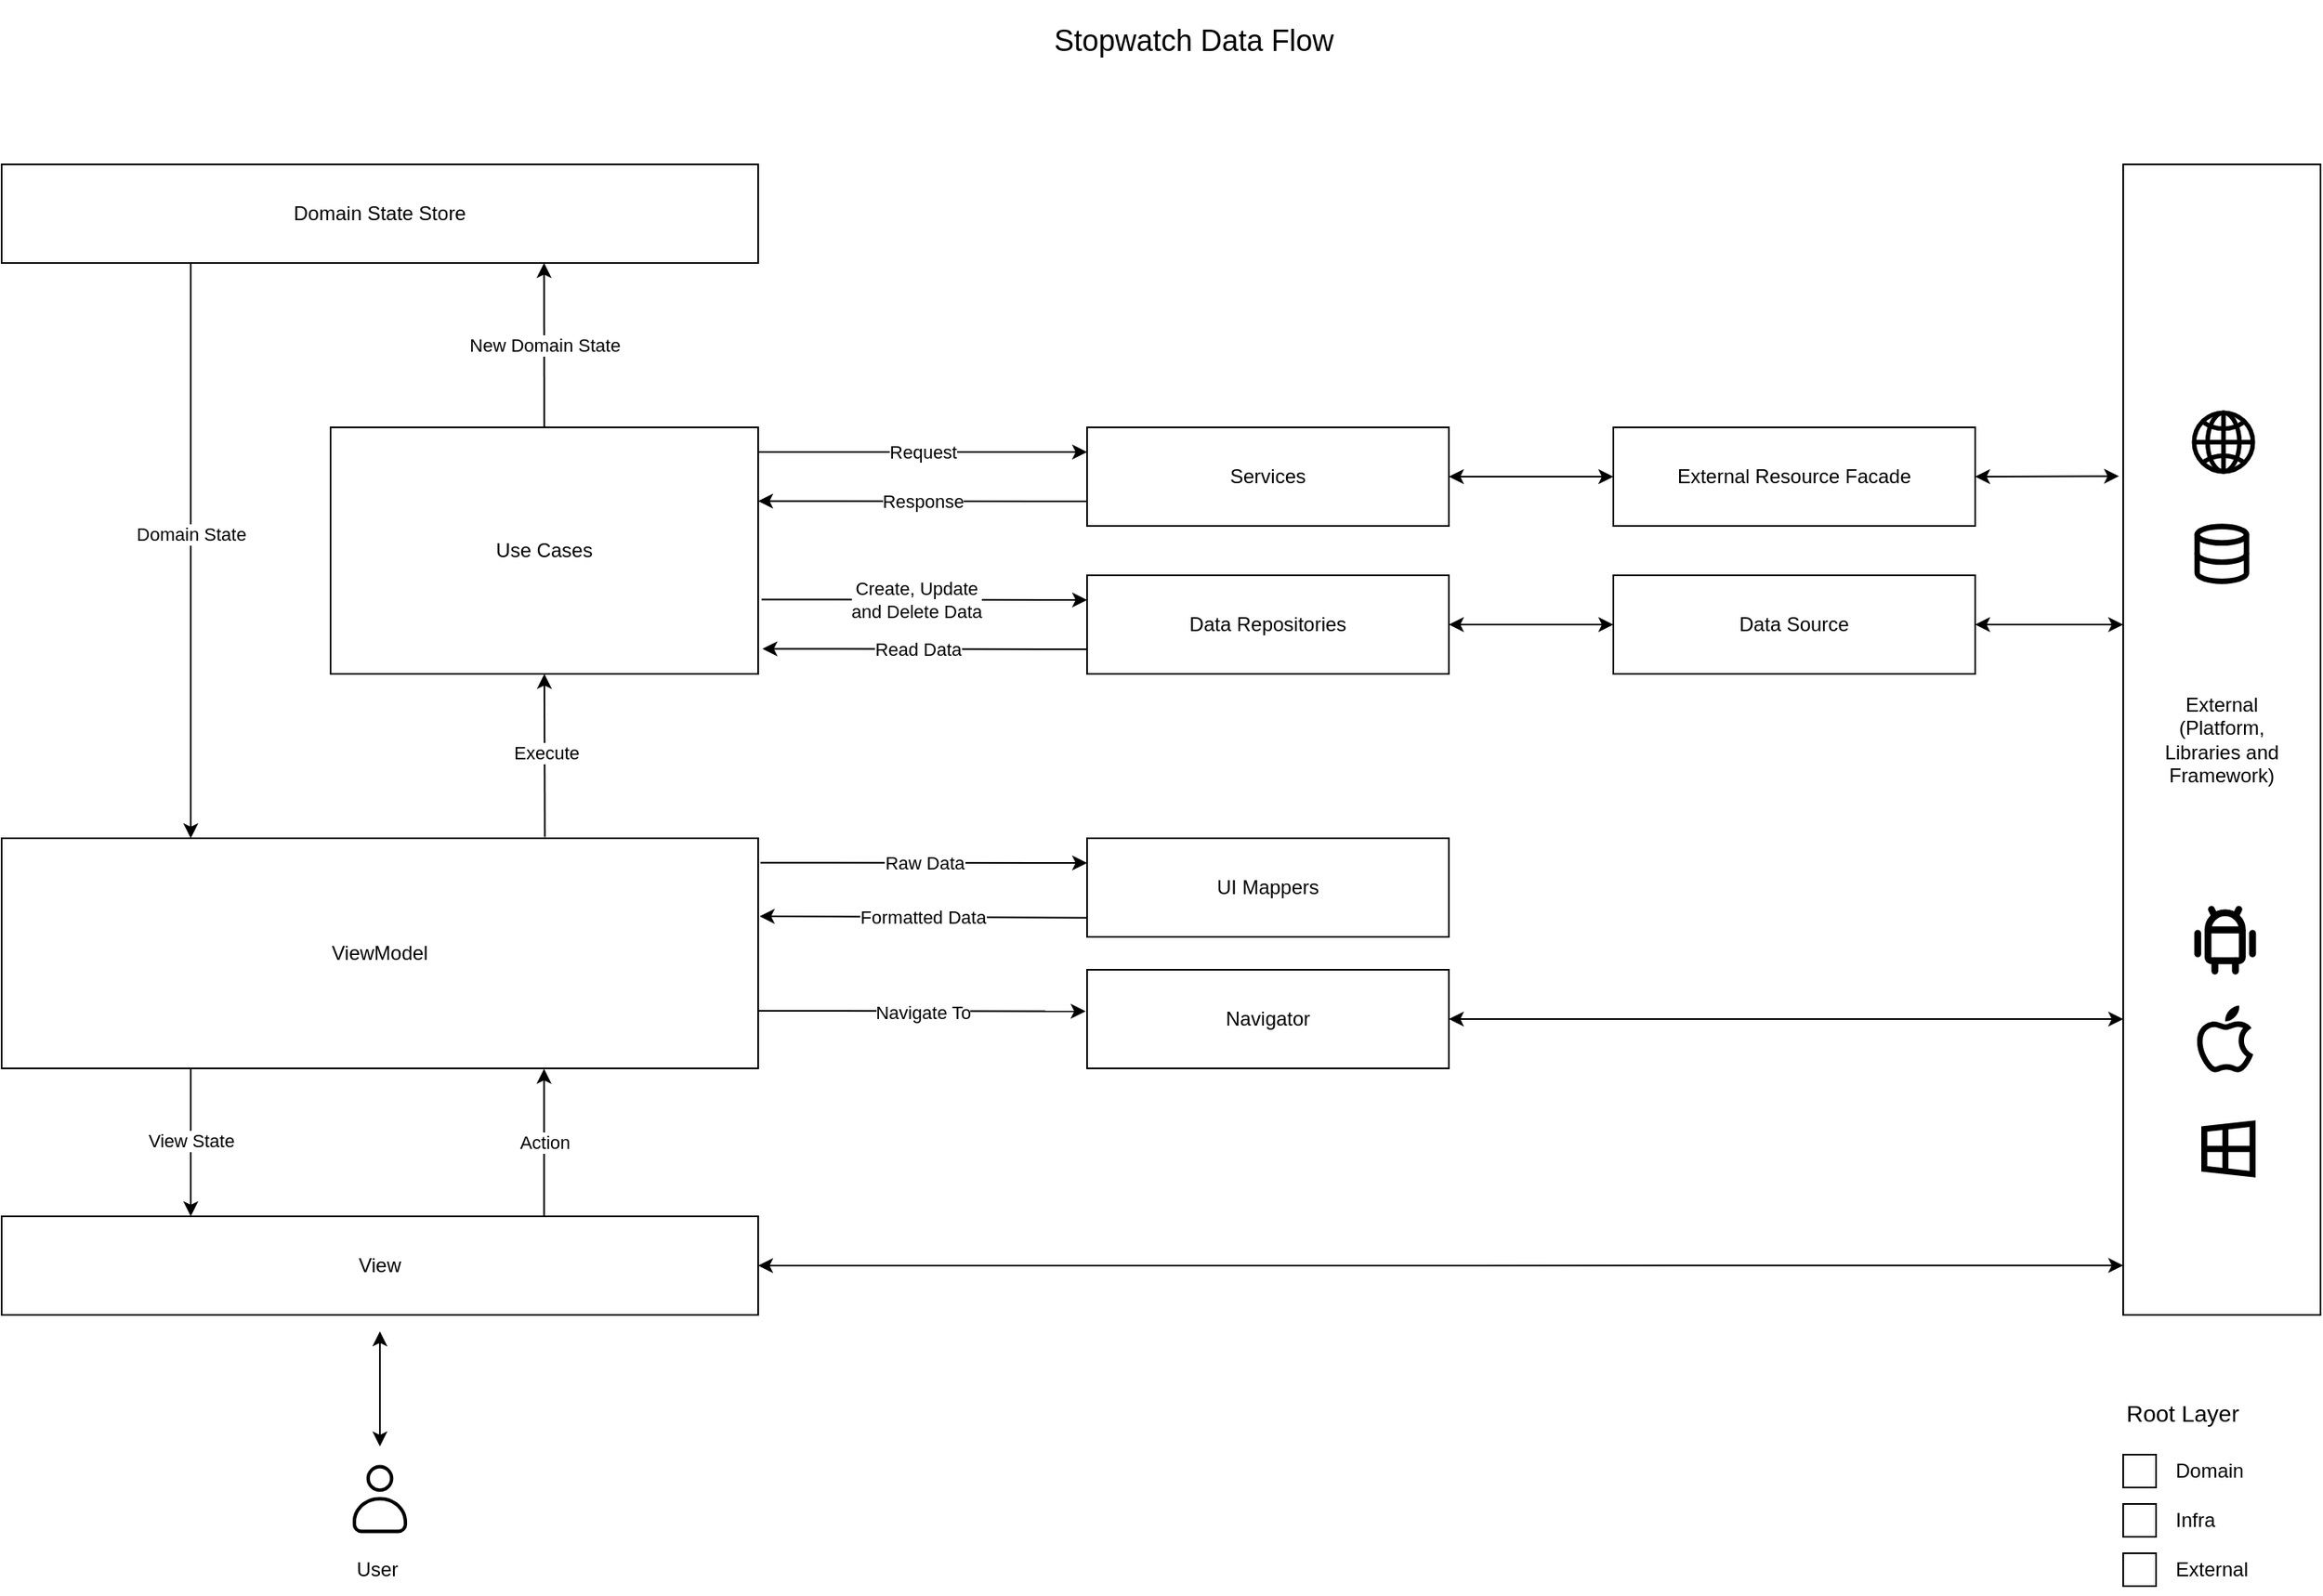 <mxfile>
    <diagram id="jtDUzQ1pqoce6ORhRkvu" name="Page-1">
        <mxGraphModel dx="2505" dy="1349" grid="1" gridSize="10" guides="1" tooltips="1" connect="1" arrows="1" fold="1" page="0" pageScale="1" pageWidth="1100" pageHeight="850" math="0" shadow="0">
            <root>
                <mxCell id="0"/>
                <mxCell id="1" parent="0"/>
                <mxCell id="11" style="edgeStyle=none;html=1;exitX=0.717;exitY=-0.003;exitDx=0;exitDy=0;entryX=0.717;entryY=1.002;entryDx=0;entryDy=0;exitPerimeter=0;entryPerimeter=0;" parent="1" source="2" target="3" edge="1">
                    <mxGeometry relative="1" as="geometry"/>
                </mxCell>
                <mxCell id="13" value="Action" style="edgeLabel;html=1;align=center;verticalAlign=middle;resizable=0;points=[];" parent="11" vertex="1" connectable="0">
                    <mxGeometry x="0.101" y="-2" relative="1" as="geometry">
                        <mxPoint x="-2" y="4" as="offset"/>
                    </mxGeometry>
                </mxCell>
                <mxCell id="74" style="edgeStyle=none;html=1;fontSize=12;startArrow=classic;startFill=1;entryX=0;entryY=0.957;entryDx=0;entryDy=0;entryPerimeter=0;" parent="1" source="2" target="40" edge="1">
                    <mxGeometry relative="1" as="geometry">
                        <mxPoint x="1370" y="780" as="targetPoint"/>
                    </mxGeometry>
                </mxCell>
                <mxCell id="2" value="View" style="rounded=0;whiteSpace=wrap;html=1;" parent="1" vertex="1">
                    <mxGeometry x="100" y="750" width="460" height="60" as="geometry"/>
                </mxCell>
                <mxCell id="14" style="edgeStyle=none;html=1;exitX=0.718;exitY=-0.005;exitDx=0;exitDy=0;entryX=0.5;entryY=1;entryDx=0;entryDy=0;exitPerimeter=0;" parent="1" source="3" target="4" edge="1">
                    <mxGeometry relative="1" as="geometry"/>
                </mxCell>
                <mxCell id="15" value="Execute" style="edgeLabel;html=1;align=center;verticalAlign=middle;resizable=0;points=[];" parent="14" vertex="1" connectable="0">
                    <mxGeometry x="0.195" y="-1" relative="1" as="geometry">
                        <mxPoint y="8" as="offset"/>
                    </mxGeometry>
                </mxCell>
                <mxCell id="32" style="edgeStyle=none;html=1;exitX=0.25;exitY=1;exitDx=0;exitDy=0;entryX=0.25;entryY=0;entryDx=0;entryDy=0;" parent="1" source="3" target="2" edge="1">
                    <mxGeometry relative="1" as="geometry"/>
                </mxCell>
                <mxCell id="33" value="View State" style="edgeLabel;html=1;align=center;verticalAlign=middle;resizable=0;points=[];" parent="32" vertex="1" connectable="0">
                    <mxGeometry x="-0.225" relative="1" as="geometry">
                        <mxPoint y="9" as="offset"/>
                    </mxGeometry>
                </mxCell>
                <mxCell id="34" style="edgeStyle=none;html=1;exitX=1;exitY=0.75;exitDx=0;exitDy=0;entryX=-0.004;entryY=0.421;entryDx=0;entryDy=0;entryPerimeter=0;" parent="1" source="3" target="10" edge="1">
                    <mxGeometry relative="1" as="geometry"/>
                </mxCell>
                <mxCell id="35" value="Navigate To" style="edgeLabel;html=1;align=center;verticalAlign=middle;resizable=0;points=[];" parent="34" vertex="1" connectable="0">
                    <mxGeometry x="-0.101" y="-1" relative="1" as="geometry">
                        <mxPoint x="10" as="offset"/>
                    </mxGeometry>
                </mxCell>
                <mxCell id="36" style="edgeStyle=none;html=1;exitX=1.003;exitY=0.106;exitDx=0;exitDy=0;entryX=0;entryY=0.25;entryDx=0;entryDy=0;exitPerimeter=0;" parent="1" source="3" target="6" edge="1">
                    <mxGeometry relative="1" as="geometry"/>
                </mxCell>
                <mxCell id="37" value="Raw Data" style="edgeLabel;html=1;align=center;verticalAlign=middle;resizable=0;points=[];" parent="36" vertex="1" connectable="0">
                    <mxGeometry x="-0.486" relative="1" as="geometry">
                        <mxPoint x="48" as="offset"/>
                    </mxGeometry>
                </mxCell>
                <mxCell id="3" value="ViewModel" style="rounded=0;whiteSpace=wrap;html=1;" parent="1" vertex="1">
                    <mxGeometry x="100" y="520" width="460" height="140" as="geometry"/>
                </mxCell>
                <mxCell id="17" style="edgeStyle=none;html=1;exitX=1.008;exitY=0.698;exitDx=0;exitDy=0;entryX=0;entryY=0.25;entryDx=0;entryDy=0;exitPerimeter=0;" parent="1" source="4" target="9" edge="1">
                    <mxGeometry relative="1" as="geometry"/>
                </mxCell>
                <mxCell id="23" value="Create, Update&lt;br&gt;and Delete Data" style="edgeLabel;html=1;align=center;verticalAlign=middle;resizable=0;points=[];" parent="17" vertex="1" connectable="0">
                    <mxGeometry x="-0.053" relative="1" as="geometry">
                        <mxPoint as="offset"/>
                    </mxGeometry>
                </mxCell>
                <mxCell id="25" style="edgeStyle=none;html=1;exitX=1;exitY=0.1;exitDx=0;exitDy=0;entryX=0;entryY=0.25;entryDx=0;entryDy=0;exitPerimeter=0;" parent="1" source="4" target="7" edge="1">
                    <mxGeometry relative="1" as="geometry"/>
                </mxCell>
                <mxCell id="26" value="Request" style="edgeLabel;html=1;align=center;verticalAlign=middle;resizable=0;points=[];" parent="25" vertex="1" connectable="0">
                    <mxGeometry x="0.183" relative="1" as="geometry">
                        <mxPoint x="-19" as="offset"/>
                    </mxGeometry>
                </mxCell>
                <mxCell id="28" style="edgeStyle=none;html=1;entryX=0.717;entryY=1;entryDx=0;entryDy=0;entryPerimeter=0;" parent="1" source="4" target="8" edge="1">
                    <mxGeometry relative="1" as="geometry"/>
                </mxCell>
                <mxCell id="29" value="New Domain State" style="edgeLabel;html=1;align=center;verticalAlign=middle;resizable=0;points=[];" parent="28" vertex="1" connectable="0">
                    <mxGeometry x="-0.107" y="1" relative="1" as="geometry">
                        <mxPoint x="1" y="-6" as="offset"/>
                    </mxGeometry>
                </mxCell>
                <mxCell id="4" value="Use Cases" style="rounded=0;whiteSpace=wrap;html=1;" parent="1" vertex="1">
                    <mxGeometry x="300" y="270" width="260" height="150" as="geometry"/>
                </mxCell>
                <mxCell id="38" style="edgeStyle=none;html=1;exitX=0.003;exitY=0.806;exitDx=0;exitDy=0;entryX=1.002;entryY=0.339;entryDx=0;entryDy=0;entryPerimeter=0;exitPerimeter=0;" parent="1" source="6" target="3" edge="1">
                    <mxGeometry relative="1" as="geometry"/>
                </mxCell>
                <mxCell id="39" value="Formatted Data" style="edgeLabel;html=1;align=center;verticalAlign=middle;resizable=0;points=[];" parent="38" vertex="1" connectable="0">
                    <mxGeometry x="0.19" relative="1" as="geometry">
                        <mxPoint x="18" as="offset"/>
                    </mxGeometry>
                </mxCell>
                <mxCell id="6" value="UI Mappers" style="rounded=0;whiteSpace=wrap;html=1;" parent="1" vertex="1">
                    <mxGeometry x="760" y="520" width="220" height="60" as="geometry"/>
                </mxCell>
                <mxCell id="27" value="Response" style="edgeStyle=none;html=1;exitX=0;exitY=0.75;exitDx=0;exitDy=0;entryX=1;entryY=0.299;entryDx=0;entryDy=0;entryPerimeter=0;" parent="1" source="7" target="4" edge="1">
                    <mxGeometry relative="1" as="geometry"/>
                </mxCell>
                <mxCell id="56" style="edgeStyle=none;html=1;entryX=0;entryY=0.5;entryDx=0;entryDy=0;fontSize=12;startArrow=classic;startFill=1;" parent="1" source="7" target="53" edge="1">
                    <mxGeometry relative="1" as="geometry"/>
                </mxCell>
                <mxCell id="7" value="Services" style="rounded=0;whiteSpace=wrap;html=1;" parent="1" vertex="1">
                    <mxGeometry x="760" y="270" width="220" height="60" as="geometry"/>
                </mxCell>
                <mxCell id="30" style="edgeStyle=none;html=1;exitX=0.25;exitY=1;exitDx=0;exitDy=0;entryX=0.25;entryY=0;entryDx=0;entryDy=0;" parent="1" source="8" target="3" edge="1">
                    <mxGeometry relative="1" as="geometry"/>
                </mxCell>
                <mxCell id="31" value="Domain State" style="edgeLabel;html=1;align=center;verticalAlign=middle;resizable=0;points=[];" parent="30" vertex="1" connectable="0">
                    <mxGeometry x="-0.06" relative="1" as="geometry">
                        <mxPoint as="offset"/>
                    </mxGeometry>
                </mxCell>
                <mxCell id="8" value="Domain State Store" style="rounded=0;whiteSpace=wrap;html=1;" parent="1" vertex="1">
                    <mxGeometry x="100" y="110" width="460" height="60" as="geometry"/>
                </mxCell>
                <mxCell id="19" style="edgeStyle=none;html=1;exitX=0;exitY=0.75;exitDx=0;exitDy=0;entryX=1.01;entryY=0.898;entryDx=0;entryDy=0;entryPerimeter=0;" parent="1" source="9" target="4" edge="1">
                    <mxGeometry relative="1" as="geometry"/>
                </mxCell>
                <mxCell id="24" value="Read Data" style="edgeLabel;html=1;align=center;verticalAlign=middle;resizable=0;points=[];" parent="19" vertex="1" connectable="0">
                    <mxGeometry x="-0.043" y="1" relative="1" as="geometry">
                        <mxPoint x="-9" y="-1" as="offset"/>
                    </mxGeometry>
                </mxCell>
                <mxCell id="57" style="edgeStyle=none;html=1;entryX=0;entryY=0.5;entryDx=0;entryDy=0;fontSize=12;startArrow=classic;startFill=1;" parent="1" source="9" target="54" edge="1">
                    <mxGeometry relative="1" as="geometry"/>
                </mxCell>
                <mxCell id="9" value="Data Repositories" style="rounded=0;whiteSpace=wrap;html=1;" parent="1" vertex="1">
                    <mxGeometry x="760" y="360" width="220" height="60" as="geometry"/>
                </mxCell>
                <mxCell id="59" style="edgeStyle=none;html=1;exitX=1;exitY=0.5;exitDx=0;exitDy=0;fontSize=12;startArrow=classic;startFill=1;" parent="1" source="10" edge="1">
                    <mxGeometry relative="1" as="geometry">
                        <mxPoint x="1390" y="630" as="targetPoint"/>
                    </mxGeometry>
                </mxCell>
                <mxCell id="10" value="Navigator" style="rounded=0;whiteSpace=wrap;html=1;" parent="1" vertex="1">
                    <mxGeometry x="760" y="600" width="220" height="60" as="geometry"/>
                </mxCell>
                <mxCell id="40" value="External&lt;br&gt;(Platform,&lt;br&gt;Libraries and&lt;br&gt;Framework)" style="rounded=0;whiteSpace=wrap;html=1;" parent="1" vertex="1">
                    <mxGeometry x="1390" y="110" width="120" height="700" as="geometry"/>
                </mxCell>
                <mxCell id="44" value="Stopwatch Data Flow" style="text;html=1;strokeColor=none;fillColor=none;align=center;verticalAlign=middle;whiteSpace=wrap;rounded=0;fontSize=18;" parent="1" vertex="1">
                    <mxGeometry x="710" y="10" width="230" height="50" as="geometry"/>
                </mxCell>
                <mxCell id="47" style="edgeStyle=none;html=1;fontSize=12;startArrow=classic;startFill=1;exitX=0.54;exitY=0;exitDx=0;exitDy=0;exitPerimeter=0;" parent="1" source="45" edge="1">
                    <mxGeometry relative="1" as="geometry">
                        <mxPoint x="330" y="820" as="targetPoint"/>
                    </mxGeometry>
                </mxCell>
                <mxCell id="45" value="&lt;svg style=&quot;font-size: 50px;&quot; stroke=&quot;currentColor&quot; fill=&quot;currentColor&quot; stroke-width=&quot;0&quot; viewBox=&quot;0 0 24 24&quot; height=&quot;1em&quot; width=&quot;1em&quot; xmlns=&quot;http://www.w3.org/2000/svg&quot;&gt;&lt;g id=&quot;User&quot; style=&quot;font-size: 50px;&quot;&gt;&lt;g style=&quot;font-size: 50px;&quot;&gt;&lt;path d=&quot;M17.438,21.937H6.562a2.5,2.5,0,0,1-2.5-2.5V18.61c0-3.969,3.561-7.2,7.938-7.2s7.938,3.229,7.938,7.2v.827A2.5,2.5,0,0,1,17.438,21.937ZM12,12.412c-3.826,0-6.938,2.78-6.938,6.2v.827a1.5,1.5,0,0,0,1.5,1.5H17.438a1.5,1.5,0,0,0,1.5-1.5V18.61C18.938,15.192,15.826,12.412,12,12.412Z&quot; style=&quot;font-size: 50px;&quot;&gt;&lt;/path&gt;&lt;path d=&quot;M12,9.911a3.924,3.924,0,1,1,3.923-3.924A3.927,3.927,0,0,1,12,9.911Zm0-6.847a2.924,2.924,0,1,0,2.923,2.923A2.926,2.926,0,0,0,12,3.064Z&quot; style=&quot;font-size: 50px;&quot;&gt;&lt;/path&gt;&lt;/g&gt;&lt;/g&gt;&lt;/svg&gt;" style="text;whiteSpace=wrap;html=1;fontSize=50;" parent="1" vertex="1">
                    <mxGeometry x="303" y="890" width="50" height="60" as="geometry"/>
                </mxCell>
                <mxCell id="46" value="User" style="text;html=1;align=center;verticalAlign=middle;resizable=0;points=[];autosize=1;strokeColor=none;fillColor=none;fontSize=12;" parent="1" vertex="1">
                    <mxGeometry x="303" y="950" width="50" height="30" as="geometry"/>
                </mxCell>
                <mxCell id="65" style="edgeStyle=none;html=1;fontSize=12;startArrow=classic;startFill=1;exitX=1;exitY=0.5;exitDx=0;exitDy=0;entryX=-0.021;entryY=0.271;entryDx=0;entryDy=0;entryPerimeter=0;" parent="1" source="53" target="40" edge="1">
                    <mxGeometry relative="1" as="geometry">
                        <mxPoint x="1380" y="300" as="targetPoint"/>
                    </mxGeometry>
                </mxCell>
                <mxCell id="53" value="External Resource Facade" style="rounded=0;whiteSpace=wrap;html=1;" parent="1" vertex="1">
                    <mxGeometry x="1080" y="270" width="220" height="60" as="geometry"/>
                </mxCell>
                <mxCell id="64" style="edgeStyle=none;html=1;fontSize=12;startArrow=classic;startFill=1;exitX=1;exitY=0.5;exitDx=0;exitDy=0;entryX=0;entryY=0.4;entryDx=0;entryDy=0;entryPerimeter=0;" parent="1" source="54" target="40" edge="1">
                    <mxGeometry relative="1" as="geometry">
                        <mxPoint x="1380" y="390" as="targetPoint"/>
                    </mxGeometry>
                </mxCell>
                <mxCell id="54" value="Data Source" style="rounded=0;whiteSpace=wrap;html=1;" parent="1" vertex="1">
                    <mxGeometry x="1080" y="360" width="220" height="60" as="geometry"/>
                </mxCell>
                <mxCell id="66" value="" style="whiteSpace=wrap;html=1;aspect=fixed;" parent="1" vertex="1">
                    <mxGeometry x="1390" y="895" width="20" height="20" as="geometry"/>
                </mxCell>
                <mxCell id="67" value="Domain" style="text;html=1;strokeColor=none;fillColor=none;align=left;verticalAlign=middle;whiteSpace=wrap;rounded=0;dashed=1;dashPattern=1 1;" parent="1" vertex="1">
                    <mxGeometry x="1420" y="890" width="50" height="30" as="geometry"/>
                </mxCell>
                <mxCell id="68" value="" style="whiteSpace=wrap;html=1;aspect=fixed;" parent="1" vertex="1">
                    <mxGeometry x="1390" y="925" width="20" height="20" as="geometry"/>
                </mxCell>
                <mxCell id="69" value="Infra" style="text;html=1;strokeColor=none;fillColor=none;align=left;verticalAlign=middle;whiteSpace=wrap;rounded=0;dashed=1;dashPattern=1 1;" parent="1" vertex="1">
                    <mxGeometry x="1420" y="920" width="30" height="30" as="geometry"/>
                </mxCell>
                <mxCell id="70" value="" style="whiteSpace=wrap;html=1;aspect=fixed;" parent="1" vertex="1">
                    <mxGeometry x="1390" y="955" width="20" height="20" as="geometry"/>
                </mxCell>
                <mxCell id="71" value="External" style="text;html=1;strokeColor=none;fillColor=none;align=left;verticalAlign=middle;whiteSpace=wrap;rounded=0;dashed=1;dashPattern=1 1;" parent="1" vertex="1">
                    <mxGeometry x="1420" y="950" width="50" height="30" as="geometry"/>
                </mxCell>
                <mxCell id="72" value="Root Layer" style="text;html=1;strokeColor=none;fillColor=none;align=left;verticalAlign=middle;whiteSpace=wrap;rounded=0;fontSize=14;" parent="1" vertex="1">
                    <mxGeometry x="1390" y="860" width="80" height="20" as="geometry"/>
                </mxCell>
                <mxCell id="75" value="&lt;svg stroke=&quot;currentColor&quot; fill=&quot;none&quot; stroke-width=&quot;2&quot; viewBox=&quot;0 0 24 24&quot; stroke-linecap=&quot;round&quot; stroke-linejoin=&quot;round&quot; height=&quot;1em&quot; width=&quot;1em&quot; xmlns=&quot;http://www.w3.org/2000/svg&quot; style=&quot;font-size: 40px;&quot;&gt;&lt;ellipse cx=&quot;12&quot; cy=&quot;5&quot; rx=&quot;9&quot; ry=&quot;3&quot; style=&quot;font-size: 40px;&quot;&gt;&lt;/ellipse&gt;&lt;path d=&quot;M21 12c0 1.66-4 3-9 3s-9-1.34-9-3&quot; style=&quot;font-size: 40px;&quot;&gt;&lt;/path&gt;&lt;path d=&quot;M3 5v14c0 1.66 4 3 9 3s9-1.34 9-3V5&quot; style=&quot;font-size: 40px;&quot;&gt;&lt;/path&gt;&lt;/svg&gt;" style="text;whiteSpace=wrap;html=1;fontSize=40;" vertex="1" parent="1">
                    <mxGeometry x="1428" y="320" width="45" height="50" as="geometry"/>
                </mxCell>
                <mxCell id="76" value="&lt;svg stroke=&quot;currentColor&quot; fill=&quot;currentColor&quot; stroke-width=&quot;0&quot; viewBox=&quot;0 0 512 512&quot; height=&quot;1em&quot; width=&quot;1em&quot; xmlns=&quot;http://www.w3.org/2000/svg&quot; style=&quot;font-size: 44px;&quot;&gt;&lt;path fill=&quot;none&quot; stroke-miterlimit=&quot;10&quot; stroke-width=&quot;32&quot; d=&quot;M256 48C141.13 48 48 141.13 48 256s93.13 208 208 208 208-93.13 208-208S370.87 48 256 48z&quot; style=&quot;font-size: 44px;&quot;&gt;&lt;/path&gt;&lt;path fill=&quot;none&quot; stroke-miterlimit=&quot;10&quot; stroke-width=&quot;32&quot; d=&quot;M256 48c-58.07 0-112.67 93.13-112.67 208S197.93 464 256 464s112.67-93.13 112.67-208S314.07 48 256 48z&quot; style=&quot;font-size: 44px;&quot;&gt;&lt;/path&gt;&lt;path fill=&quot;none&quot; stroke-linecap=&quot;round&quot; stroke-linejoin=&quot;round&quot; stroke-width=&quot;32&quot; d=&quot;M117.33 117.33c38.24 27.15 86.38 43.34 138.67 43.34s100.43-16.19 138.67-43.34m0 277.34c-38.24-27.15-86.38-43.34-138.67-43.34s-100.43 16.19-138.67 43.34&quot; style=&quot;font-size: 44px;&quot;&gt;&lt;/path&gt;&lt;path fill=&quot;none&quot; stroke-miterlimit=&quot;10&quot; stroke-width=&quot;32&quot; d=&quot;M256 48v416m208-208H48&quot; style=&quot;font-size: 44px;&quot;&gt;&lt;/path&gt;&lt;/svg&gt;" style="text;whiteSpace=wrap;html=1;fontSize=44;" vertex="1" parent="1">
                    <mxGeometry x="1427" y="250" width="50" height="60" as="geometry"/>
                </mxCell>
                <mxCell id="78" value="&lt;svg stroke=&quot;currentColor&quot; fill=&quot;none&quot; stroke-width=&quot;2&quot; viewBox=&quot;0 0 24 24&quot; stroke-linecap=&quot;round&quot; stroke-linejoin=&quot;round&quot; height=&quot;1em&quot; width=&quot;1em&quot; xmlns=&quot;http://www.w3.org/2000/svg&quot;&gt;&lt;path d=&quot;M4 10l0 6&quot;&gt;&lt;/path&gt;&lt;path d=&quot;M20 10l0 6&quot;&gt;&lt;/path&gt;&lt;path d=&quot;M7 9h10v8a1 1 0 0 1 -1 1h-8a1 1 0 0 1 -1 -1v-8a5 5 0 0 1 10 0&quot;&gt;&lt;/path&gt;&lt;path d=&quot;M8 3l1 2&quot;&gt;&lt;/path&gt;&lt;path d=&quot;M16 3l-1 2&quot;&gt;&lt;/path&gt;&lt;path d=&quot;M9 18l0 3&quot;&gt;&lt;/path&gt;&lt;path d=&quot;M15 18l0 3&quot;&gt;&lt;/path&gt;&lt;/svg&gt;" style="text;whiteSpace=wrap;html=1;fontSize=50;" vertex="1" parent="1">
                    <mxGeometry x="1425" y="550" width="50" height="60" as="geometry"/>
                </mxCell>
                <mxCell id="79" value="&lt;svg stroke=&quot;currentColor&quot; fill=&quot;currentColor&quot; stroke-width=&quot;0&quot; viewBox=&quot;0 0 1024 1024&quot; height=&quot;1em&quot; width=&quot;1em&quot; xmlns=&quot;http://www.w3.org/2000/svg&quot;&gt;&lt;path d=&quot;M747.4 535.7c-.4-68.2 30.5-119.6 92.9-157.5-34.9-50-87.7-77.5-157.3-82.8-65.9-5.2-138 38.4-164.4 38.4-27.9 0-91.7-36.6-141.9-36.6C273.1 298.8 163 379.8 163 544.6c0 48.7 8.9 99 26.7 150.8 23.8 68.2 109.6 235.3 199.1 232.6 46.8-1.1 79.9-33.2 140.8-33.2 59.1 0 89.7 33.2 141.9 33.2 90.3-1.3 167.9-153.2 190.5-221.6-121.1-57.1-114.6-167.2-114.6-170.7zm-10.6 267c-14.3 19.9-28.7 35.6-41.9 45.7-10.5 8-18.6 11.4-24 11.6-9-.1-17.7-2.3-34.7-8.8-1.2-.5-2.5-1-4.2-1.6l-4.4-1.7c-17.4-6.7-27.8-10.3-41.1-13.8-18.6-4.8-37.1-7.4-56.9-7.4-20.2 0-39.2 2.5-58.1 7.2-13.9 3.5-25.6 7.4-42.7 13.8-.7.3-8.1 3.1-10.2 3.9-3.5 1.3-6.2 2.3-8.7 3.2-10.4 3.6-17 5.1-22.9 5.2-.7 0-1.3-.1-1.8-.2-1.1-.2-2.5-.6-4.1-1.3-4.5-1.8-9.9-5.1-16-9.8-14-10.9-29.4-28-45.1-49.9-27.5-38.6-53.5-89.8-66-125.7-15.4-44.8-23-87.7-23-128.6 0-60.2 17.8-106 48.4-137.1 26.3-26.6 61.7-41.5 97.8-42.3 5.9.1 14.5 1.5 25.4 4.5 8.6 2.3 18 5.4 30.7 9.9 3.8 1.4 16.9 6.1 18.5 6.7 7.7 2.8 13.5 4.8 19.2 6.6 18.2 5.8 32.3 9 47.6 9 15.5 0 28.8-3.3 47.7-9.8 7.1-2.4 32.9-12 37.5-13.6 25.6-9.1 44.5-14 60.8-15.2 4.8-.4 9.1-.4 13.2-.1 22.7 1.8 42.1 6.3 58.6 13.8-37.6 43.4-57 96.5-56.9 158.4-.3 14.7.9 31.7 5.1 51.8 6.4 30.5 18.6 60.7 37.9 89 14.7 21.5 32.9 40.9 54.7 57.8-11.5 23.7-25.6 48.2-40.4 68.8zm-94.5-572c50.7-60.2 46.1-115 44.6-134.7-44.8 2.6-96.6 30.5-126.1 64.8-32.5 36.8-51.6 82.3-47.5 133.6 48.4 3.7 92.6-21.2 129-63.7z&quot;&gt;&lt;/path&gt;&lt;/svg&gt;" style="text;whiteSpace=wrap;html=1;fontSize=50;" vertex="1" parent="1">
                    <mxGeometry x="1425" y="610" width="50" height="70" as="geometry"/>
                </mxCell>
                <mxCell id="80" value="&lt;svg stroke=&quot;currentColor&quot; fill=&quot;currentColor&quot; stroke-width=&quot;0&quot; viewBox=&quot;0 0 24 24&quot; height=&quot;1em&quot; width=&quot;1em&quot; xmlns=&quot;http://www.w3.org/2000/svg&quot;&gt;&lt;path d=&quot;M21.001 2.5V21.5L3.001 19.5V4.5L21.001 2.5ZM19.001 12.999L12.001 13V18.487L19.001 19.265V12.999ZM5.001 17.71L10.001 18.265V13L5.001 12.999V17.71ZM19.001 10.999V4.735L12.001 5.512V11L19.001 10.999ZM10.001 5.734L5.001 6.29V10.999L10.001 11V5.734Z&quot;&gt;&lt;/path&gt;&lt;/svg&gt;" style="text;whiteSpace=wrap;html=1;fontSize=44;" vertex="1" parent="1">
                    <mxGeometry x="1430" y="680" width="80" height="80" as="geometry"/>
                </mxCell>
            </root>
        </mxGraphModel>
    </diagram>
</mxfile>